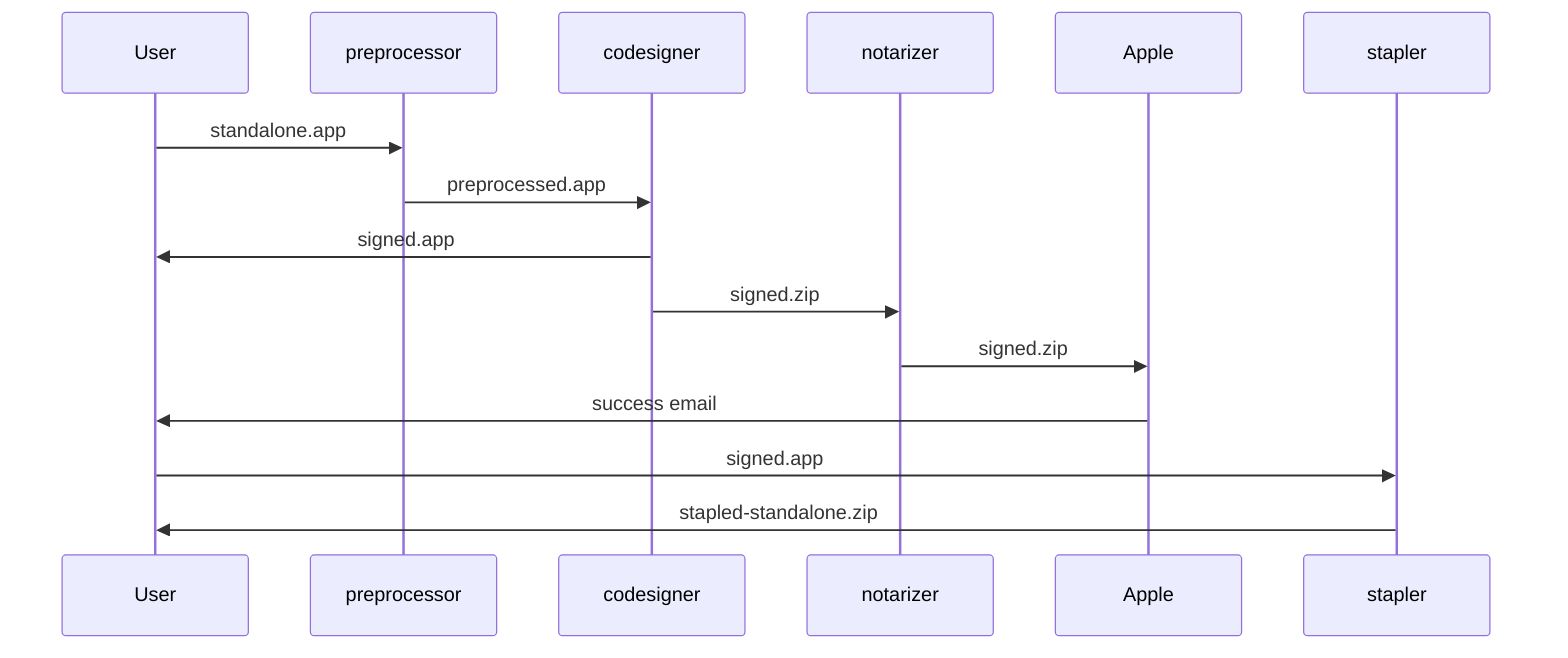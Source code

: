 sequenceDiagram
  User->>preprocessor: standalone.app
  preprocessor->>codesigner: preprocessed.app
  codesigner->>User: signed.app
  codesigner->>notarizer: signed.zip
  notarizer->>Apple: signed.zip
  Apple->>User: success email
  User->>stapler: signed.app
  stapler->>User: stapled-standalone.zip